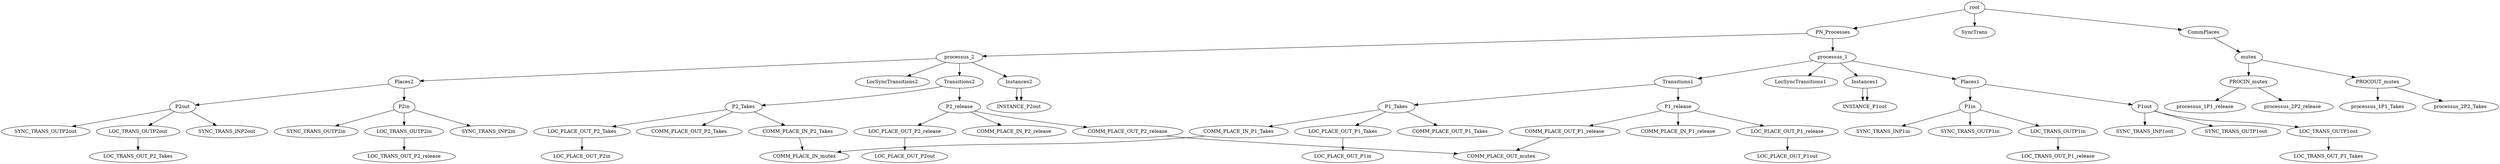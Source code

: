 digraph G {
   root -> PN_Processes;
   PN_Processes -> processus_1;
   PN_Processes -> processus_2;
   processus_2 -> Instances2;
   processus_2 -> Places2;
   processus_2 -> Transitions2;
   processus_2 -> LocSyncTransitions2;
   Transitions2 -> P2_Takes;
   Transitions2 -> P2_release;
   P2_release -> COMM_PLACE_IN_P2_release;
   P2_release -> COMM_PLACE_OUT_P2_release;
   P2_release -> LOC_PLACE_OUT_P2_release;
   LOC_PLACE_OUT_P2_release -> LOC_PLACE_OUT_P2out;
   COMM_PLACE_OUT_P2_release -> COMM_PLACE_OUT_mutex;
   P2_Takes -> COMM_PLACE_IN_P2_Takes;
   P2_Takes -> COMM_PLACE_OUT_P2_Takes;
   P2_Takes -> LOC_PLACE_OUT_P2_Takes;
   LOC_PLACE_OUT_P2_Takes -> LOC_PLACE_OUT_P2in;
   COMM_PLACE_IN_P2_Takes -> COMM_PLACE_IN_mutex;
   Places2 -> P2out;
   Places2 -> P2in;
   P2in -> SYNC_TRANS_INP2in;
   P2in -> SYNC_TRANS_OUTP2in;
   P2in -> LOC_TRANS_OUTP2in;
   LOC_TRANS_OUTP2in -> LOC_TRANS_OUT_P2_release;
   P2out -> SYNC_TRANS_INP2out;
   P2out -> SYNC_TRANS_OUTP2out;
   P2out -> LOC_TRANS_OUTP2out;
   LOC_TRANS_OUTP2out -> LOC_TRANS_OUT_P2_Takes;
   Instances2 -> INSTANCE_P2out;
   Instances2 -> INSTANCE_P2out;
   processus_1 -> Instances1;
   processus_1 -> Places1;
   processus_1 -> Transitions1;
   processus_1 -> LocSyncTransitions1;
   Transitions1 -> P1_Takes;
   Transitions1 -> P1_release;
   P1_release -> COMM_PLACE_IN_P1_release;
   P1_release -> COMM_PLACE_OUT_P1_release;
   P1_release -> LOC_PLACE_OUT_P1_release;
   LOC_PLACE_OUT_P1_release -> LOC_PLACE_OUT_P1out;
   COMM_PLACE_OUT_P1_release -> COMM_PLACE_OUT_mutex;
   P1_Takes -> COMM_PLACE_IN_P1_Takes;
   P1_Takes -> COMM_PLACE_OUT_P1_Takes;
   P1_Takes -> LOC_PLACE_OUT_P1_Takes;
   LOC_PLACE_OUT_P1_Takes -> LOC_PLACE_OUT_P1in;
   COMM_PLACE_IN_P1_Takes -> COMM_PLACE_IN_mutex;
   Places1 -> P1out;
   Places1 -> P1in;
   P1in -> SYNC_TRANS_INP1in;
   P1in -> SYNC_TRANS_OUTP1in;
   P1in -> LOC_TRANS_OUTP1in;
   LOC_TRANS_OUTP1in -> LOC_TRANS_OUT_P1_release;
   P1out -> SYNC_TRANS_INP1out;
   P1out -> SYNC_TRANS_OUTP1out;
   P1out -> LOC_TRANS_OUTP1out;
   LOC_TRANS_OUTP1out -> LOC_TRANS_OUT_P1_Takes;
   Instances1 -> INSTANCE_P1out;
   Instances1 -> INSTANCE_P1out;
   root -> SyncTrans;
   root -> CommPlaces;
   CommPlaces -> mutex;
   mutex -> PROCIN_mutex;
   mutex -> PROCOUT_mutex;
   PROCOUT_mutex -> processus_1P1_Takes;
   PROCOUT_mutex -> processus_2P2_Takes;
   PROCIN_mutex -> processus_1P1_release;
   PROCIN_mutex -> processus_2P2_release;
}


